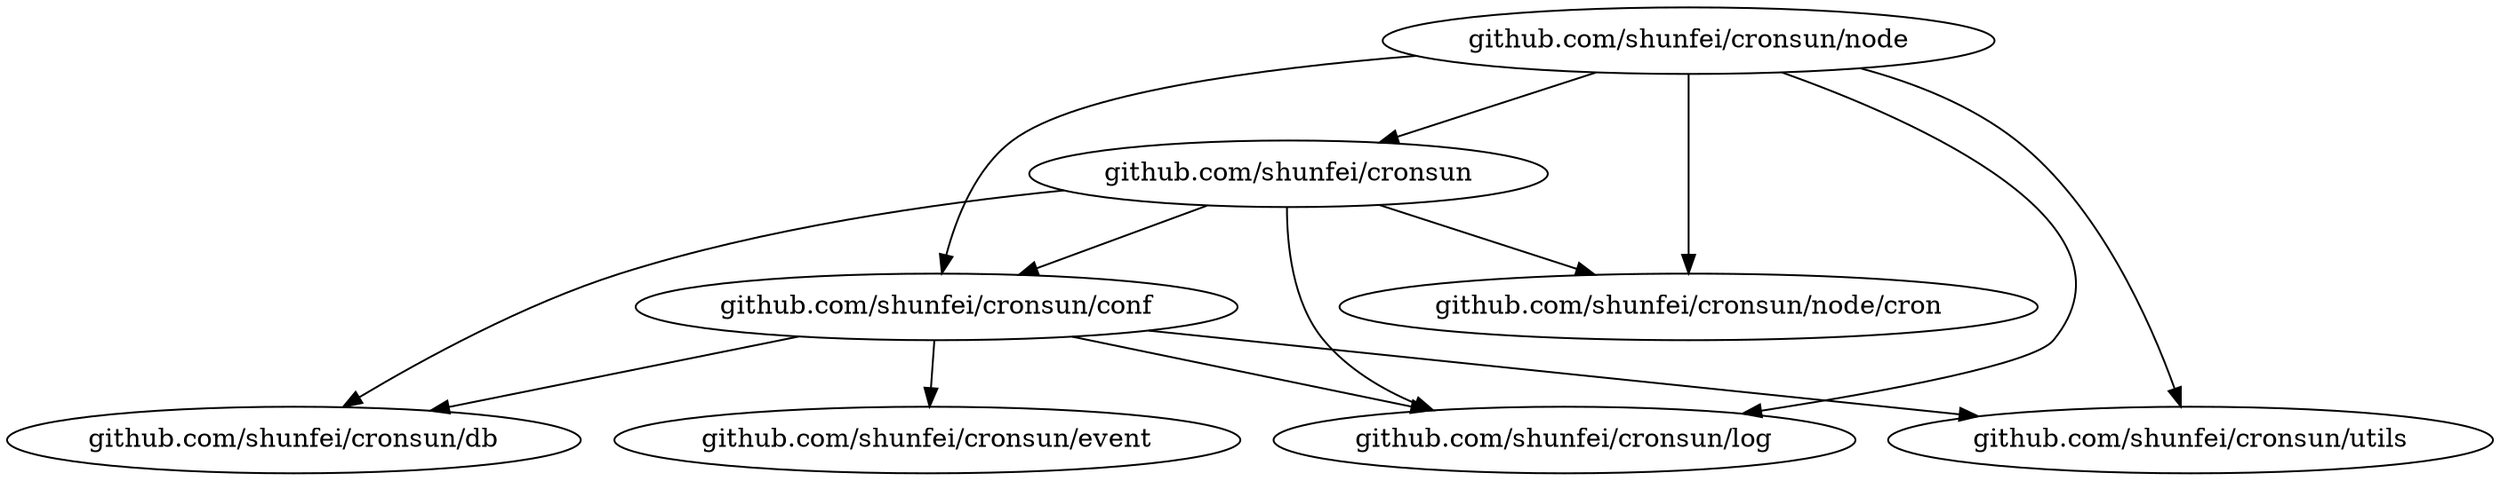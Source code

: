 digraph G {
"github.com/shunfei/cronsun"->"github.com/shunfei/cronsun/db";
"github.com/shunfei/cronsun"->"github.com/shunfei/cronsun/conf";
"github.com/shunfei/cronsun"->"github.com/shunfei/cronsun/node/cron";
"github.com/shunfei/cronsun"->"github.com/shunfei/cronsun/log";
"github.com/shunfei/cronsun/conf"->"github.com/shunfei/cronsun/db";
"github.com/shunfei/cronsun/conf"->"github.com/shunfei/cronsun/log";
"github.com/shunfei/cronsun/conf"->"github.com/shunfei/cronsun/event";
"github.com/shunfei/cronsun/conf"->"github.com/shunfei/cronsun/utils";
"github.com/shunfei/cronsun/node"->"github.com/shunfei/cronsun/utils";
"github.com/shunfei/cronsun/node"->"github.com/shunfei/cronsun";
"github.com/shunfei/cronsun/node"->"github.com/shunfei/cronsun/conf";
"github.com/shunfei/cronsun/node"->"github.com/shunfei/cronsun/log";
"github.com/shunfei/cronsun/node"->"github.com/shunfei/cronsun/node/cron";
"github.com/shunfei/cronsun/node/cron";
"github.com/shunfei/cronsun/log";
"github.com/shunfei/cronsun/event";
"github.com/shunfei/cronsun/utils";
"github.com/shunfei/cronsun/node";
"github.com/shunfei/cronsun";
"github.com/shunfei/cronsun/db";
"github.com/shunfei/cronsun/conf";
}
